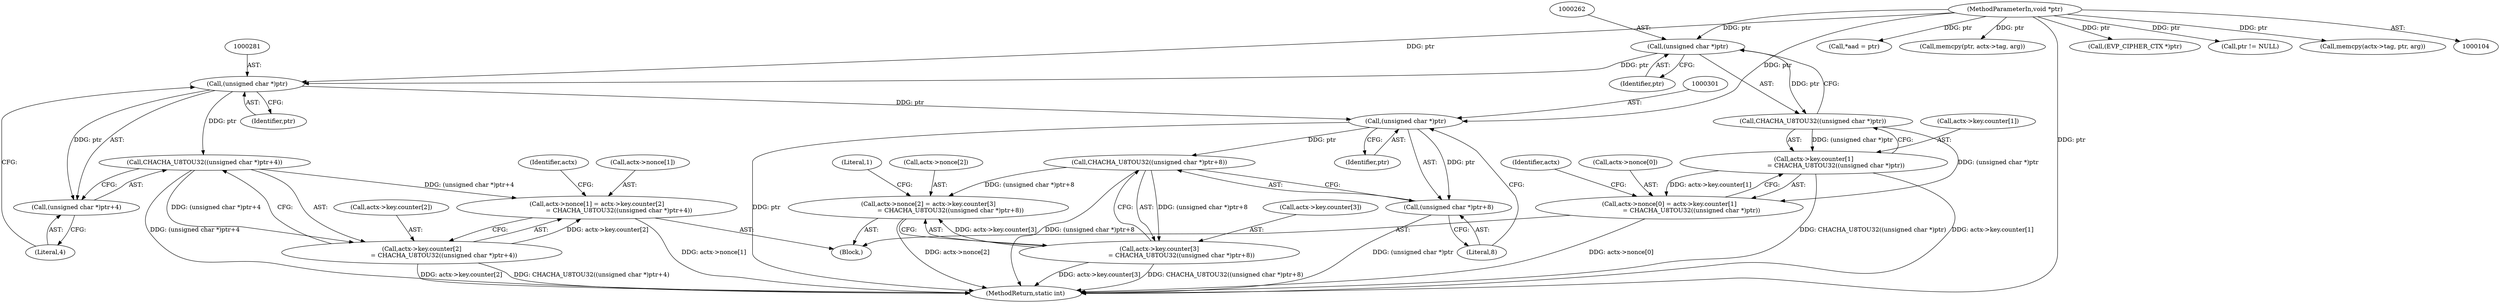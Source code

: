 digraph "0_openssl_00d965474b22b54e4275232bc71ee0c699c5cd21_1@pointer" {
"1000261" [label="(Call,(unsigned char *)ptr)"];
"1000108" [label="(MethodParameterIn,void *ptr)"];
"1000260" [label="(Call,CHACHA_U8TOU32((unsigned char *)ptr))"];
"1000246" [label="(Call,actx->nonce[0] = actx->key.counter[1]\n                       = CHACHA_U8TOU32((unsigned char *)ptr))"];
"1000252" [label="(Call,actx->key.counter[1]\n                       = CHACHA_U8TOU32((unsigned char *)ptr))"];
"1000280" [label="(Call,(unsigned char *)ptr)"];
"1000278" [label="(Call,CHACHA_U8TOU32((unsigned char *)ptr+4))"];
"1000264" [label="(Call,actx->nonce[1] = actx->key.counter[2]\n                       = CHACHA_U8TOU32((unsigned char *)ptr+4))"];
"1000270" [label="(Call,actx->key.counter[2]\n                       = CHACHA_U8TOU32((unsigned char *)ptr+4))"];
"1000279" [label="(Call,(unsigned char *)ptr+4)"];
"1000300" [label="(Call,(unsigned char *)ptr)"];
"1000298" [label="(Call,CHACHA_U8TOU32((unsigned char *)ptr+8))"];
"1000284" [label="(Call,actx->nonce[2] = actx->key.counter[3]\n                       = CHACHA_U8TOU32((unsigned char *)ptr+8))"];
"1000290" [label="(Call,actx->key.counter[3]\n                       = CHACHA_U8TOU32((unsigned char *)ptr+8))"];
"1000299" [label="(Call,(unsigned char *)ptr+8)"];
"1000369" [label="(Call,*aad = ptr)"];
"1000246" [label="(Call,actx->nonce[0] = actx->key.counter[1]\n                       = CHACHA_U8TOU32((unsigned char *)ptr))"];
"1000117" [label="(Block,)"];
"1000282" [label="(Identifier,ptr)"];
"1000283" [label="(Literal,4)"];
"1000108" [label="(MethodParameterIn,void *ptr)"];
"1000265" [label="(Call,actx->nonce[1])"];
"1000261" [label="(Call,(unsigned char *)ptr)"];
"1000267" [label="(Identifier,actx)"];
"1000300" [label="(Call,(unsigned char *)ptr)"];
"1000253" [label="(Call,actx->key.counter[1])"];
"1000284" [label="(Call,actx->nonce[2] = actx->key.counter[3]\n                       = CHACHA_U8TOU32((unsigned char *)ptr+8))"];
"1000270" [label="(Call,actx->key.counter[2]\n                       = CHACHA_U8TOU32((unsigned char *)ptr+4))"];
"1000351" [label="(Call,memcpy(ptr, actx->tag, arg))"];
"1000280" [label="(Call,(unsigned char *)ptr)"];
"1000290" [label="(Call,actx->key.counter[3]\n                       = CHACHA_U8TOU32((unsigned char *)ptr+8))"];
"1000260" [label="(Call,CHACHA_U8TOU32((unsigned char *)ptr))"];
"1000252" [label="(Call,actx->key.counter[1]\n                       = CHACHA_U8TOU32((unsigned char *)ptr))"];
"1000287" [label="(Identifier,actx)"];
"1000298" [label="(Call,CHACHA_U8TOU32((unsigned char *)ptr+8))"];
"1000193" [label="(Call,(EVP_CIPHER_CTX *)ptr)"];
"1000271" [label="(Call,actx->key.counter[2])"];
"1000305" [label="(Literal,1)"];
"1000303" [label="(Literal,8)"];
"1000263" [label="(Identifier,ptr)"];
"1000318" [label="(Call,ptr != NULL)"];
"1000247" [label="(Call,actx->nonce[0])"];
"1000285" [label="(Call,actx->nonce[2])"];
"1000322" [label="(Call,memcpy(actx->tag, ptr, arg))"];
"1000264" [label="(Call,actx->nonce[1] = actx->key.counter[2]\n                       = CHACHA_U8TOU32((unsigned char *)ptr+4))"];
"1000278" [label="(Call,CHACHA_U8TOU32((unsigned char *)ptr+4))"];
"1000279" [label="(Call,(unsigned char *)ptr+4)"];
"1000302" [label="(Identifier,ptr)"];
"1000299" [label="(Call,(unsigned char *)ptr+8)"];
"1000291" [label="(Call,actx->key.counter[3])"];
"1000503" [label="(MethodReturn,static int)"];
"1000261" -> "1000260"  [label="AST: "];
"1000261" -> "1000263"  [label="CFG: "];
"1000262" -> "1000261"  [label="AST: "];
"1000263" -> "1000261"  [label="AST: "];
"1000260" -> "1000261"  [label="CFG: "];
"1000261" -> "1000260"  [label="DDG: ptr"];
"1000108" -> "1000261"  [label="DDG: ptr"];
"1000261" -> "1000280"  [label="DDG: ptr"];
"1000108" -> "1000104"  [label="AST: "];
"1000108" -> "1000503"  [label="DDG: ptr"];
"1000108" -> "1000193"  [label="DDG: ptr"];
"1000108" -> "1000280"  [label="DDG: ptr"];
"1000108" -> "1000300"  [label="DDG: ptr"];
"1000108" -> "1000318"  [label="DDG: ptr"];
"1000108" -> "1000322"  [label="DDG: ptr"];
"1000108" -> "1000351"  [label="DDG: ptr"];
"1000108" -> "1000369"  [label="DDG: ptr"];
"1000260" -> "1000252"  [label="AST: "];
"1000252" -> "1000260"  [label="CFG: "];
"1000260" -> "1000246"  [label="DDG: (unsigned char *)ptr"];
"1000260" -> "1000252"  [label="DDG: (unsigned char *)ptr"];
"1000246" -> "1000117"  [label="AST: "];
"1000246" -> "1000252"  [label="CFG: "];
"1000247" -> "1000246"  [label="AST: "];
"1000252" -> "1000246"  [label="AST: "];
"1000267" -> "1000246"  [label="CFG: "];
"1000246" -> "1000503"  [label="DDG: actx->nonce[0]"];
"1000252" -> "1000246"  [label="DDG: actx->key.counter[1]"];
"1000253" -> "1000252"  [label="AST: "];
"1000252" -> "1000503"  [label="DDG: CHACHA_U8TOU32((unsigned char *)ptr)"];
"1000252" -> "1000503"  [label="DDG: actx->key.counter[1]"];
"1000280" -> "1000279"  [label="AST: "];
"1000280" -> "1000282"  [label="CFG: "];
"1000281" -> "1000280"  [label="AST: "];
"1000282" -> "1000280"  [label="AST: "];
"1000283" -> "1000280"  [label="CFG: "];
"1000280" -> "1000278"  [label="DDG: ptr"];
"1000280" -> "1000279"  [label="DDG: ptr"];
"1000280" -> "1000300"  [label="DDG: ptr"];
"1000278" -> "1000270"  [label="AST: "];
"1000278" -> "1000279"  [label="CFG: "];
"1000279" -> "1000278"  [label="AST: "];
"1000270" -> "1000278"  [label="CFG: "];
"1000278" -> "1000503"  [label="DDG: (unsigned char *)ptr+4"];
"1000278" -> "1000264"  [label="DDG: (unsigned char *)ptr+4"];
"1000278" -> "1000270"  [label="DDG: (unsigned char *)ptr+4"];
"1000264" -> "1000117"  [label="AST: "];
"1000264" -> "1000270"  [label="CFG: "];
"1000265" -> "1000264"  [label="AST: "];
"1000270" -> "1000264"  [label="AST: "];
"1000287" -> "1000264"  [label="CFG: "];
"1000264" -> "1000503"  [label="DDG: actx->nonce[1]"];
"1000270" -> "1000264"  [label="DDG: actx->key.counter[2]"];
"1000271" -> "1000270"  [label="AST: "];
"1000270" -> "1000503"  [label="DDG: CHACHA_U8TOU32((unsigned char *)ptr+4)"];
"1000270" -> "1000503"  [label="DDG: actx->key.counter[2]"];
"1000279" -> "1000283"  [label="CFG: "];
"1000283" -> "1000279"  [label="AST: "];
"1000300" -> "1000299"  [label="AST: "];
"1000300" -> "1000302"  [label="CFG: "];
"1000301" -> "1000300"  [label="AST: "];
"1000302" -> "1000300"  [label="AST: "];
"1000303" -> "1000300"  [label="CFG: "];
"1000300" -> "1000503"  [label="DDG: ptr"];
"1000300" -> "1000298"  [label="DDG: ptr"];
"1000300" -> "1000299"  [label="DDG: ptr"];
"1000298" -> "1000290"  [label="AST: "];
"1000298" -> "1000299"  [label="CFG: "];
"1000299" -> "1000298"  [label="AST: "];
"1000290" -> "1000298"  [label="CFG: "];
"1000298" -> "1000503"  [label="DDG: (unsigned char *)ptr+8"];
"1000298" -> "1000284"  [label="DDG: (unsigned char *)ptr+8"];
"1000298" -> "1000290"  [label="DDG: (unsigned char *)ptr+8"];
"1000284" -> "1000117"  [label="AST: "];
"1000284" -> "1000290"  [label="CFG: "];
"1000285" -> "1000284"  [label="AST: "];
"1000290" -> "1000284"  [label="AST: "];
"1000305" -> "1000284"  [label="CFG: "];
"1000284" -> "1000503"  [label="DDG: actx->nonce[2]"];
"1000290" -> "1000284"  [label="DDG: actx->key.counter[3]"];
"1000291" -> "1000290"  [label="AST: "];
"1000290" -> "1000503"  [label="DDG: actx->key.counter[3]"];
"1000290" -> "1000503"  [label="DDG: CHACHA_U8TOU32((unsigned char *)ptr+8)"];
"1000299" -> "1000303"  [label="CFG: "];
"1000303" -> "1000299"  [label="AST: "];
"1000299" -> "1000503"  [label="DDG: (unsigned char *)ptr"];
}
